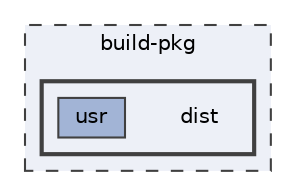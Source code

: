 digraph "build-pkg/dist"
{
 // LATEX_PDF_SIZE
  bgcolor="transparent";
  edge [fontname=Helvetica,fontsize=10,labelfontname=Helvetica,labelfontsize=10];
  node [fontname=Helvetica,fontsize=10,shape=box,height=0.2,width=0.4];
  compound=true
  subgraph clusterdir_8123f375bb02c84b381917406cf17a7d {
    graph [ bgcolor="#edf0f7", pencolor="grey25", label="build-pkg", fontname=Helvetica,fontsize=10 style="filled,dashed", URL="dir_8123f375bb02c84b381917406cf17a7d.html",tooltip=""]
  subgraph clusterdir_39d74dcdd53eed224869499323a08758 {
    graph [ bgcolor="#edf0f7", pencolor="grey25", label="", fontname=Helvetica,fontsize=10 style="filled,bold", URL="dir_39d74dcdd53eed224869499323a08758.html",tooltip=""]
    dir_39d74dcdd53eed224869499323a08758 [shape=plaintext, label="dist"];
  dir_2f2f07113472dcd8437d82e8a1feeacd [label="usr", fillcolor="#a2b4d6", color="grey25", style="filled", URL="dir_2f2f07113472dcd8437d82e8a1feeacd.html",tooltip=""];
  }
  }
}
